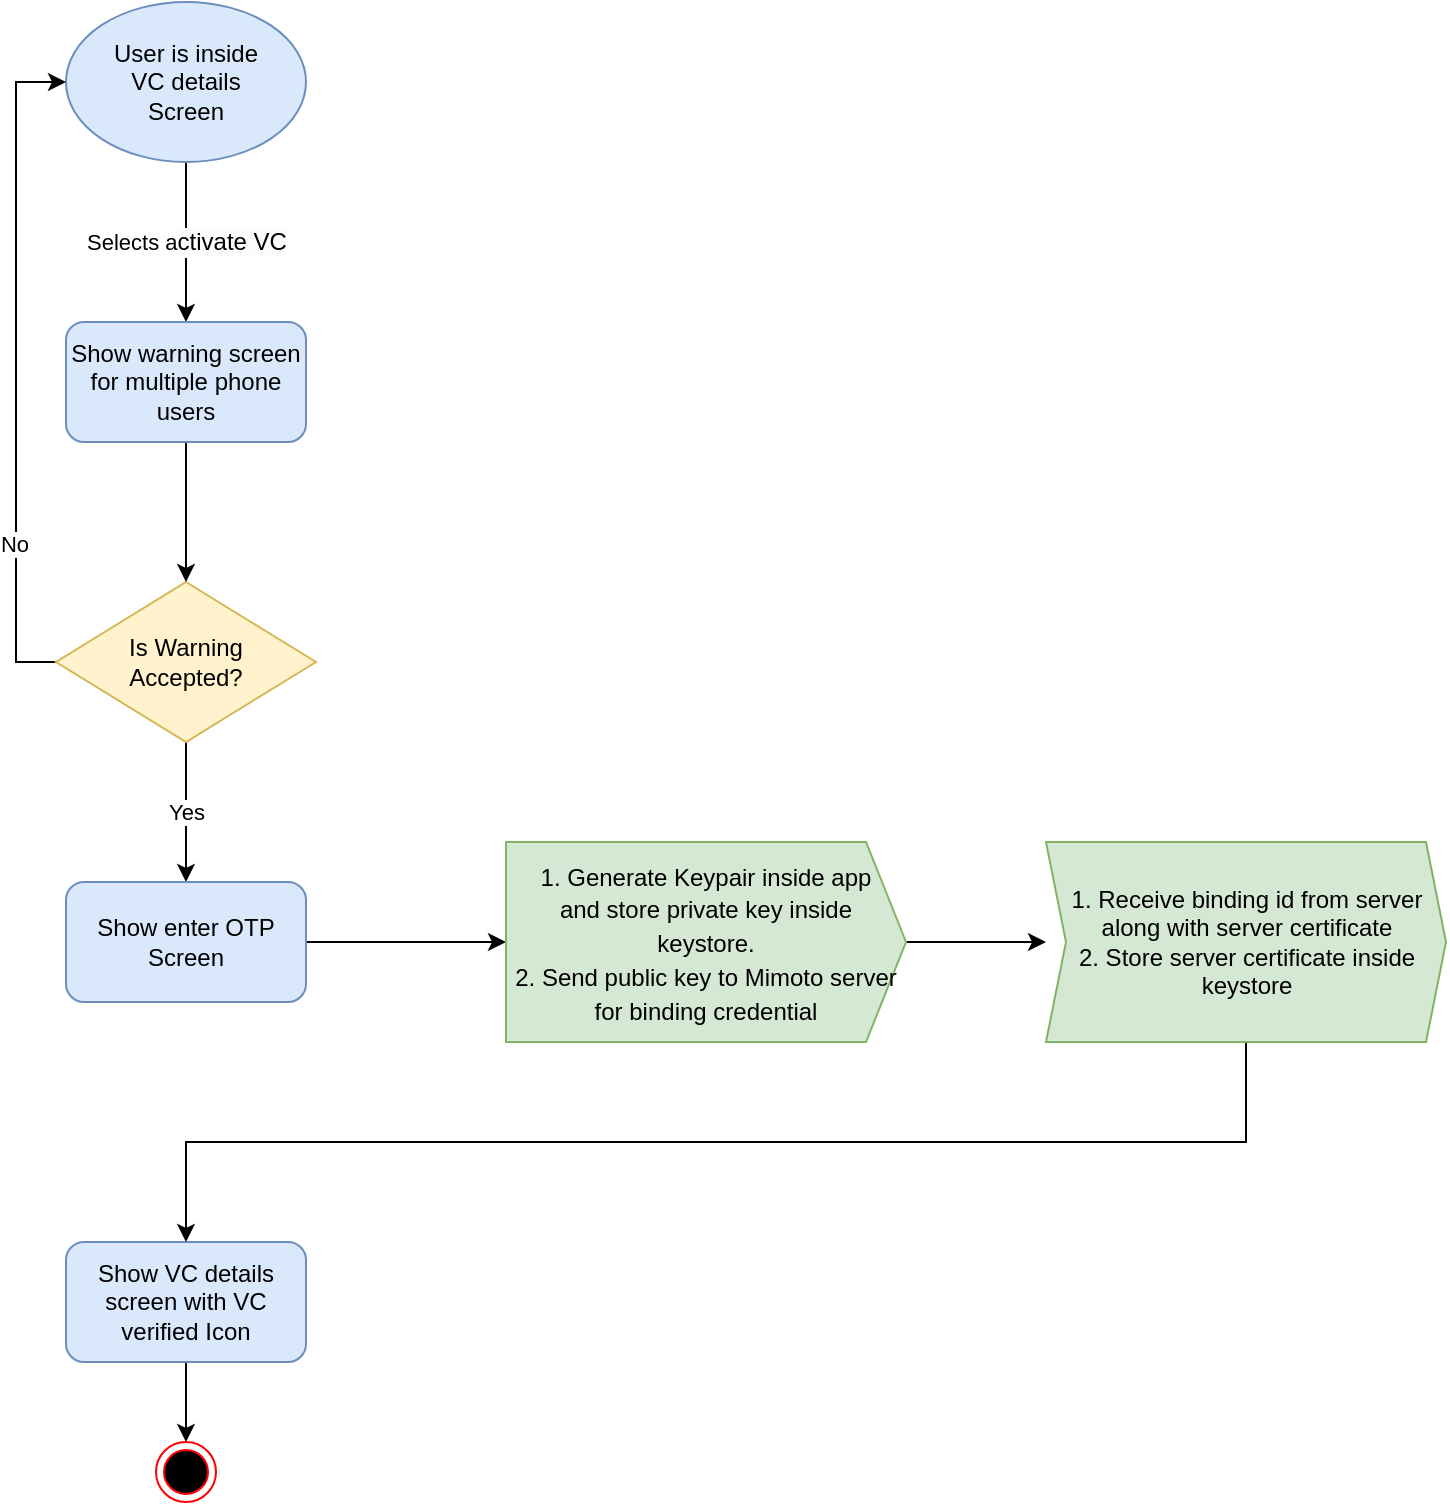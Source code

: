 <mxfile version="21.1.2" type="device">
  <diagram name="Page-1" id="93VnuNxYh2gsQvyITQv-">
    <mxGraphModel dx="1621" dy="402" grid="1" gridSize="10" guides="1" tooltips="1" connect="1" arrows="1" fold="1" page="1" pageScale="1" pageWidth="827" pageHeight="1169" math="0" shadow="0">
      <root>
        <mxCell id="0" />
        <mxCell id="1" parent="0" />
        <mxCell id="qRXAyHgxc0ocoIdJP8oU-8" value="Selects a&lt;span style=&quot;font-size: 12px; background-color: rgb(251, 251, 251);&quot;&gt;ctivate VC&lt;/span&gt;" style="edgeStyle=orthogonalEdgeStyle;rounded=0;orthogonalLoop=1;jettySize=auto;html=1;entryX=0.5;entryY=0;entryDx=0;entryDy=0;" edge="1" parent="1" source="Qxa5S_glfbw3jdkzJXX0-1" target="qRXAyHgxc0ocoIdJP8oU-1">
          <mxGeometry relative="1" as="geometry" />
        </mxCell>
        <mxCell id="Qxa5S_glfbw3jdkzJXX0-1" value="User is inside&lt;br&gt;VC details&lt;br&gt;Screen" style="ellipse;whiteSpace=wrap;html=1;fillColor=#dae8fc;strokeColor=#6c8ebf;" parent="1" vertex="1">
          <mxGeometry x="30" y="210" width="120" height="80" as="geometry" />
        </mxCell>
        <mxCell id="1QkmKIXsnP00DaD5SYNQ-26" value="" style="ellipse;html=1;shape=endState;fillColor=#000000;strokeColor=#ff0000;" parent="1" vertex="1">
          <mxGeometry x="75" y="930" width="30" height="30" as="geometry" />
        </mxCell>
        <mxCell id="qRXAyHgxc0ocoIdJP8oU-4" value="Yes" style="edgeStyle=orthogonalEdgeStyle;rounded=0;orthogonalLoop=1;jettySize=auto;html=1;" edge="1" parent="1" source="8KHelhcyJ5FLNe6Fu8bT-1" target="qRXAyHgxc0ocoIdJP8oU-3">
          <mxGeometry relative="1" as="geometry" />
        </mxCell>
        <mxCell id="qRXAyHgxc0ocoIdJP8oU-6" style="edgeStyle=orthogonalEdgeStyle;rounded=0;orthogonalLoop=1;jettySize=auto;html=1;entryX=0;entryY=0.5;entryDx=0;entryDy=0;exitX=0;exitY=0.5;exitDx=0;exitDy=0;" edge="1" parent="1" source="8KHelhcyJ5FLNe6Fu8bT-1" target="Qxa5S_glfbw3jdkzJXX0-1">
          <mxGeometry relative="1" as="geometry" />
        </mxCell>
        <mxCell id="qRXAyHgxc0ocoIdJP8oU-7" value="No" style="edgeLabel;html=1;align=center;verticalAlign=middle;resizable=0;points=[];" vertex="1" connectable="0" parent="qRXAyHgxc0ocoIdJP8oU-6">
          <mxGeometry x="-0.528" y="1" relative="1" as="geometry">
            <mxPoint as="offset" />
          </mxGeometry>
        </mxCell>
        <mxCell id="8KHelhcyJ5FLNe6Fu8bT-1" value="Is Warning&lt;br&gt;Accepted?" style="rhombus;whiteSpace=wrap;html=1;fillColor=#fff2cc;strokeColor=#d6b656;" parent="1" vertex="1">
          <mxGeometry x="25" y="500" width="130" height="80" as="geometry" />
        </mxCell>
        <mxCell id="qRXAyHgxc0ocoIdJP8oU-2" style="edgeStyle=orthogonalEdgeStyle;rounded=0;orthogonalLoop=1;jettySize=auto;html=1;entryX=0.5;entryY=0;entryDx=0;entryDy=0;" edge="1" parent="1" source="qRXAyHgxc0ocoIdJP8oU-1" target="8KHelhcyJ5FLNe6Fu8bT-1">
          <mxGeometry relative="1" as="geometry" />
        </mxCell>
        <mxCell id="qRXAyHgxc0ocoIdJP8oU-1" value="Show warning screen for multiple phone&lt;br&gt;users" style="rounded=1;whiteSpace=wrap;html=1;fillColor=#dae8fc;strokeColor=#6c8ebf;" vertex="1" parent="1">
          <mxGeometry x="30" y="370" width="120" height="60" as="geometry" />
        </mxCell>
        <mxCell id="qRXAyHgxc0ocoIdJP8oU-16" style="edgeStyle=orthogonalEdgeStyle;rounded=0;orthogonalLoop=1;jettySize=auto;html=1;entryX=0;entryY=0;entryDx=0;entryDy=50;entryPerimeter=0;" edge="1" parent="1" source="qRXAyHgxc0ocoIdJP8oU-3" target="qRXAyHgxc0ocoIdJP8oU-12">
          <mxGeometry relative="1" as="geometry" />
        </mxCell>
        <mxCell id="qRXAyHgxc0ocoIdJP8oU-3" value="Show enter OTP Screen" style="rounded=1;whiteSpace=wrap;html=1;fillColor=#dae8fc;strokeColor=#6c8ebf;" vertex="1" parent="1">
          <mxGeometry x="30" y="650" width="120" height="60" as="geometry" />
        </mxCell>
        <mxCell id="qRXAyHgxc0ocoIdJP8oU-11" style="edgeStyle=orthogonalEdgeStyle;rounded=0;orthogonalLoop=1;jettySize=auto;html=1;entryX=0.5;entryY=0;entryDx=0;entryDy=0;" edge="1" parent="1" source="qRXAyHgxc0ocoIdJP8oU-9" target="1QkmKIXsnP00DaD5SYNQ-26">
          <mxGeometry relative="1" as="geometry" />
        </mxCell>
        <mxCell id="qRXAyHgxc0ocoIdJP8oU-9" value="Show VC details screen with VC verified Icon" style="rounded=1;whiteSpace=wrap;html=1;fillColor=#dae8fc;strokeColor=#6c8ebf;" vertex="1" parent="1">
          <mxGeometry x="30" y="830" width="120" height="60" as="geometry" />
        </mxCell>
        <mxCell id="qRXAyHgxc0ocoIdJP8oU-18" style="edgeStyle=orthogonalEdgeStyle;rounded=0;orthogonalLoop=1;jettySize=auto;html=1;" edge="1" parent="1" source="qRXAyHgxc0ocoIdJP8oU-12" target="qRXAyHgxc0ocoIdJP8oU-14">
          <mxGeometry relative="1" as="geometry" />
        </mxCell>
        <mxCell id="qRXAyHgxc0ocoIdJP8oU-12" value="&lt;font style=&quot;font-size: 12px;&quot;&gt;1. Generate Keypair inside app&lt;br&gt;and store private key inside keystore.&lt;br&gt;2. Send public key to Mimoto server for binding credential&lt;br&gt;&lt;/font&gt;" style="html=1;shape=mxgraph.infographic.ribbonSimple;notch1=0;notch2=20;align=center;verticalAlign=middle;fontSize=14;fontStyle=0;whiteSpace=wrap;fillColor=#d5e8d4;strokeColor=#82b366;" vertex="1" parent="1">
          <mxGeometry x="250" y="630" width="200" height="100" as="geometry" />
        </mxCell>
        <mxCell id="qRXAyHgxc0ocoIdJP8oU-15" style="edgeStyle=orthogonalEdgeStyle;rounded=0;orthogonalLoop=1;jettySize=auto;html=1;" edge="1" parent="1" source="qRXAyHgxc0ocoIdJP8oU-14" target="qRXAyHgxc0ocoIdJP8oU-9">
          <mxGeometry relative="1" as="geometry">
            <Array as="points">
              <mxPoint x="620" y="780" />
              <mxPoint x="90" y="780" />
            </Array>
          </mxGeometry>
        </mxCell>
        <mxCell id="qRXAyHgxc0ocoIdJP8oU-14" value="1. Receive binding id from server&lt;br&gt;along with server certificate&lt;br&gt;2. Store server certificate inside&lt;br&gt;keystore" style="html=1;shadow=0;dashed=0;align=center;verticalAlign=middle;shape=mxgraph.arrows2.arrow;dy=0;dx=10;notch=10;fillColor=#d5e8d4;strokeColor=#82b366;" vertex="1" parent="1">
          <mxGeometry x="520" y="630" width="200" height="100" as="geometry" />
        </mxCell>
      </root>
    </mxGraphModel>
  </diagram>
</mxfile>
